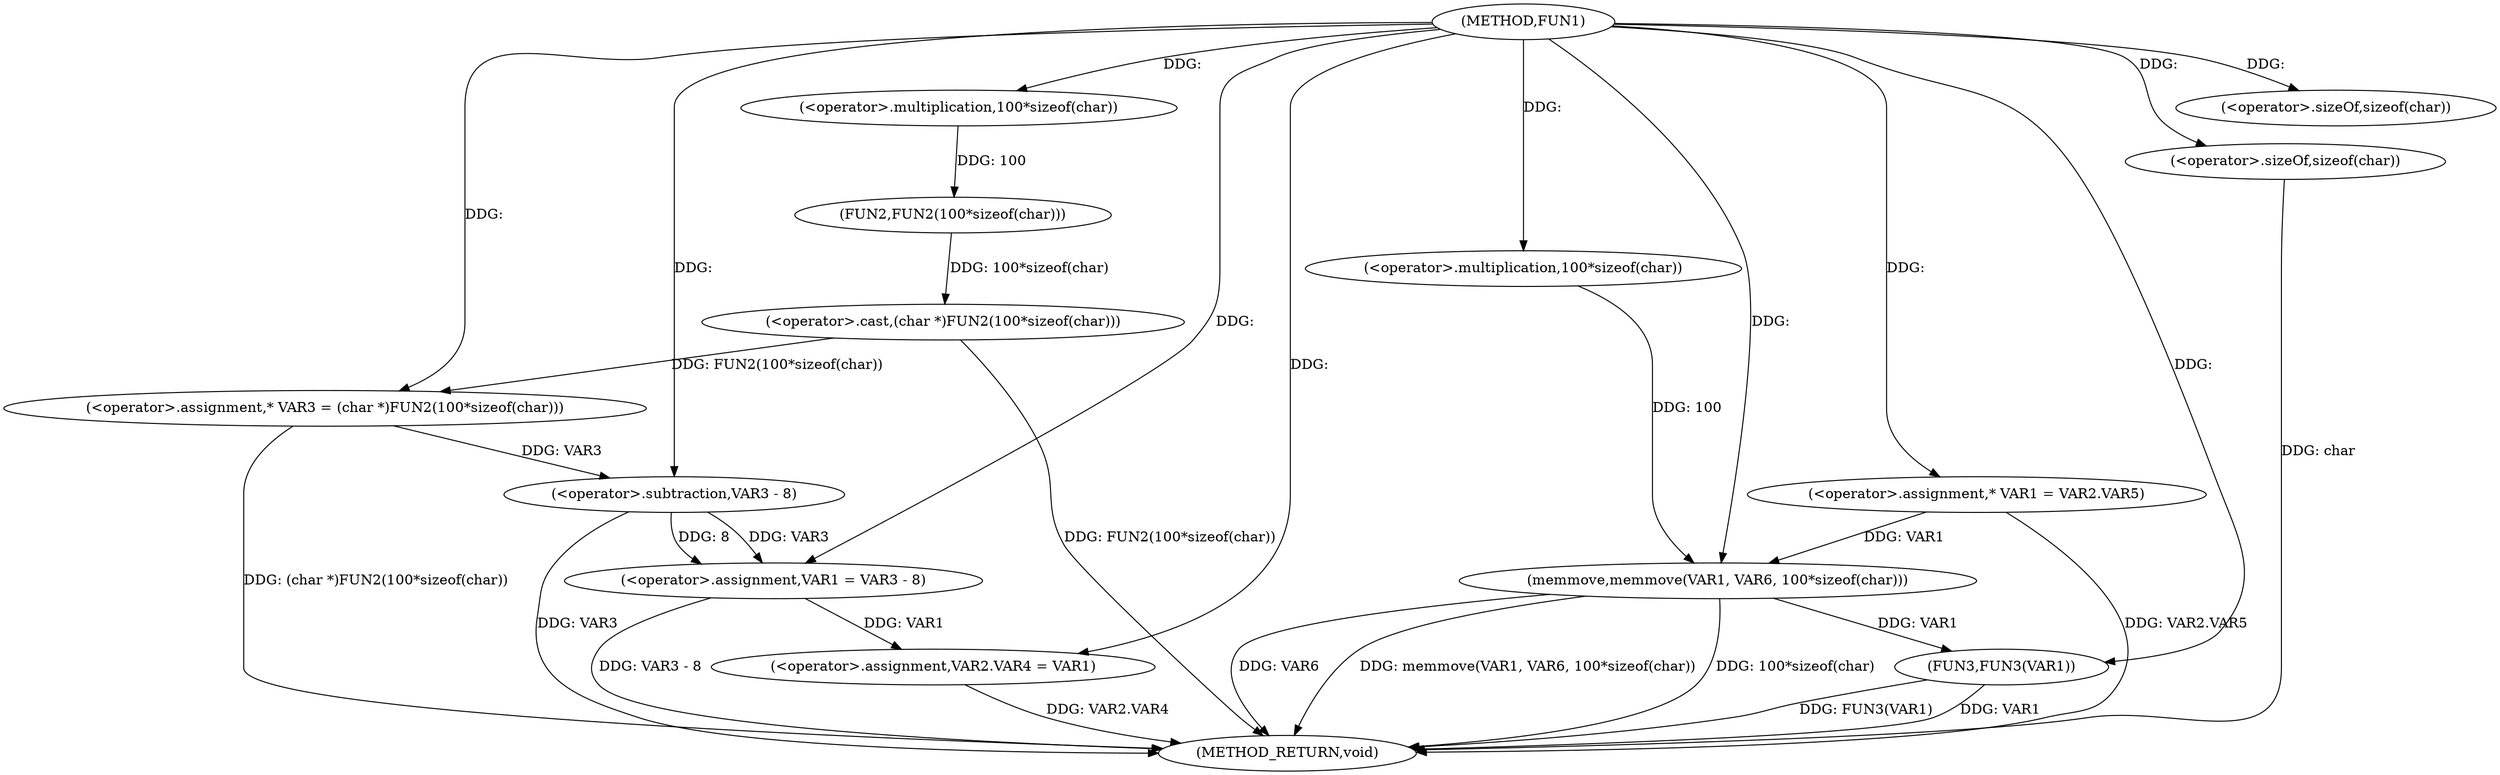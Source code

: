 digraph FUN1 {  
"1000100" [label = "(METHOD,FUN1)" ]
"1000142" [label = "(METHOD_RETURN,void)" ]
"1000105" [label = "(<operator>.assignment,* VAR3 = (char *)FUN2(100*sizeof(char)))" ]
"1000107" [label = "(<operator>.cast,(char *)FUN2(100*sizeof(char)))" ]
"1000109" [label = "(FUN2,FUN2(100*sizeof(char)))" ]
"1000110" [label = "(<operator>.multiplication,100*sizeof(char))" ]
"1000112" [label = "(<operator>.sizeOf,sizeof(char))" ]
"1000114" [label = "(<operator>.assignment,VAR1 = VAR3 - 8)" ]
"1000116" [label = "(<operator>.subtraction,VAR3 - 8)" ]
"1000119" [label = "(<operator>.assignment,VAR2.VAR4 = VAR1)" ]
"1000126" [label = "(<operator>.assignment,* VAR1 = VAR2.VAR5)" ]
"1000133" [label = "(memmove,memmove(VAR1, VAR6, 100*sizeof(char)))" ]
"1000136" [label = "(<operator>.multiplication,100*sizeof(char))" ]
"1000138" [label = "(<operator>.sizeOf,sizeof(char))" ]
"1000140" [label = "(FUN3,FUN3(VAR1))" ]
  "1000116" -> "1000142"  [ label = "DDG: VAR3"] 
  "1000105" -> "1000142"  [ label = "DDG: (char *)FUN2(100*sizeof(char))"] 
  "1000140" -> "1000142"  [ label = "DDG: FUN3(VAR1)"] 
  "1000133" -> "1000142"  [ label = "DDG: memmove(VAR1, VAR6, 100*sizeof(char))"] 
  "1000133" -> "1000142"  [ label = "DDG: 100*sizeof(char)"] 
  "1000114" -> "1000142"  [ label = "DDG: VAR3 - 8"] 
  "1000107" -> "1000142"  [ label = "DDG: FUN2(100*sizeof(char))"] 
  "1000140" -> "1000142"  [ label = "DDG: VAR1"] 
  "1000138" -> "1000142"  [ label = "DDG: char"] 
  "1000133" -> "1000142"  [ label = "DDG: VAR6"] 
  "1000119" -> "1000142"  [ label = "DDG: VAR2.VAR4"] 
  "1000126" -> "1000142"  [ label = "DDG: VAR2.VAR5"] 
  "1000107" -> "1000105"  [ label = "DDG: FUN2(100*sizeof(char))"] 
  "1000100" -> "1000105"  [ label = "DDG: "] 
  "1000109" -> "1000107"  [ label = "DDG: 100*sizeof(char)"] 
  "1000110" -> "1000109"  [ label = "DDG: 100"] 
  "1000100" -> "1000110"  [ label = "DDG: "] 
  "1000100" -> "1000112"  [ label = "DDG: "] 
  "1000116" -> "1000114"  [ label = "DDG: VAR3"] 
  "1000116" -> "1000114"  [ label = "DDG: 8"] 
  "1000100" -> "1000114"  [ label = "DDG: "] 
  "1000105" -> "1000116"  [ label = "DDG: VAR3"] 
  "1000100" -> "1000116"  [ label = "DDG: "] 
  "1000114" -> "1000119"  [ label = "DDG: VAR1"] 
  "1000100" -> "1000119"  [ label = "DDG: "] 
  "1000100" -> "1000126"  [ label = "DDG: "] 
  "1000126" -> "1000133"  [ label = "DDG: VAR1"] 
  "1000100" -> "1000133"  [ label = "DDG: "] 
  "1000136" -> "1000133"  [ label = "DDG: 100"] 
  "1000100" -> "1000136"  [ label = "DDG: "] 
  "1000100" -> "1000138"  [ label = "DDG: "] 
  "1000133" -> "1000140"  [ label = "DDG: VAR1"] 
  "1000100" -> "1000140"  [ label = "DDG: "] 
}

